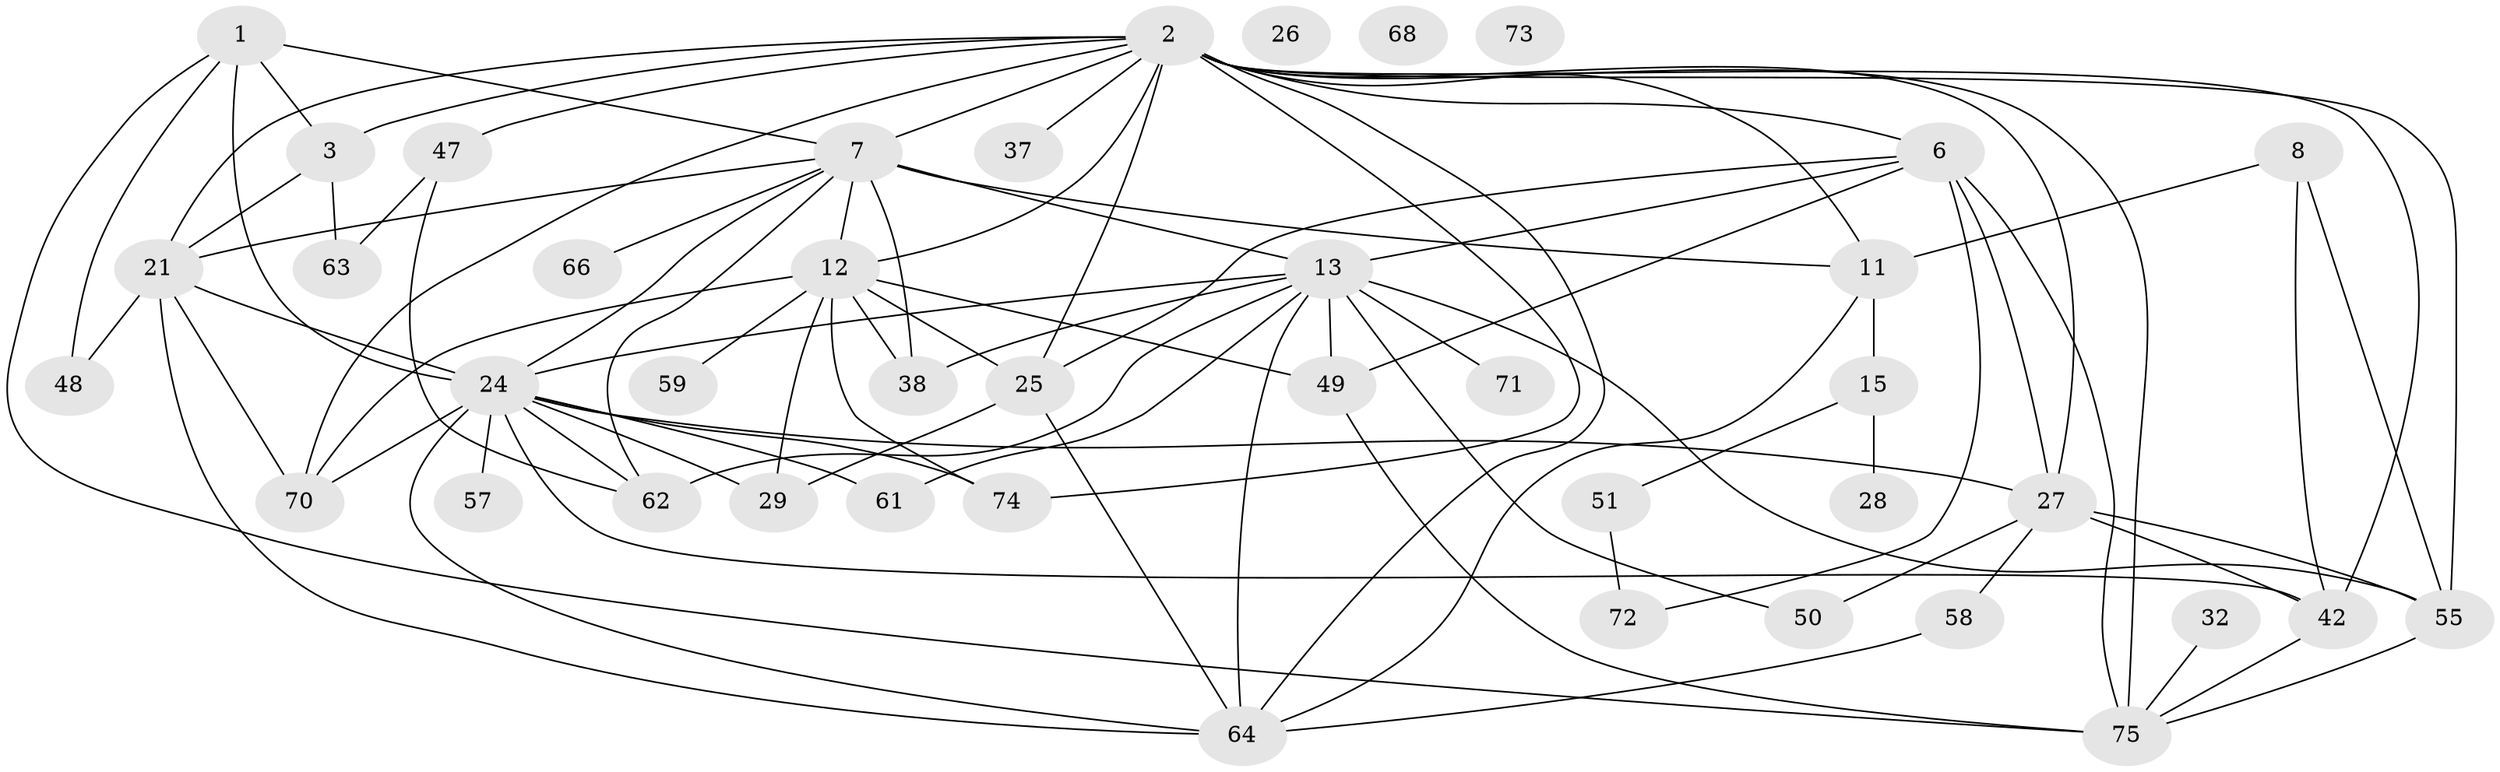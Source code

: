 // original degree distribution, {2: 0.21428571428571427, 5: 0.15476190476190477, 4: 0.2261904761904762, 3: 0.14285714285714285, 7: 0.03571428571428571, 8: 0.011904761904761904, 0: 0.03571428571428571, 1: 0.13095238095238096, 6: 0.03571428571428571, 9: 0.011904761904761904}
// Generated by graph-tools (version 1.1) at 2025/13/03/09/25 04:13:04]
// undirected, 42 vertices, 87 edges
graph export_dot {
graph [start="1"]
  node [color=gray90,style=filled];
  1 [super="+5"];
  2 [super="+78+9+4"];
  3;
  6 [super="+35+20"];
  7 [super="+16+34+31"];
  8 [super="+52+36"];
  11 [super="+19"];
  12 [super="+40+60"];
  13 [super="+43+18+14"];
  15 [super="+30"];
  21 [super="+23+22+44"];
  24 [super="+45+80"];
  25 [super="+56+33"];
  26;
  27 [super="+82+53"];
  28;
  29 [super="+41"];
  32 [super="+39"];
  37;
  38;
  42 [super="+84"];
  47;
  48;
  49 [super="+54"];
  50;
  51;
  55;
  57;
  58 [super="+69"];
  59;
  61;
  62;
  63 [super="+65"];
  64;
  66;
  68;
  70;
  71;
  72;
  73;
  74;
  75 [super="+76"];
  1 -- 48;
  1 -- 3;
  1 -- 7;
  1 -- 24;
  1 -- 75;
  2 -- 42;
  2 -- 12;
  2 -- 7 [weight=2];
  2 -- 11;
  2 -- 47;
  2 -- 75;
  2 -- 37;
  2 -- 21 [weight=2];
  2 -- 64;
  2 -- 3;
  2 -- 70;
  2 -- 6;
  2 -- 74;
  2 -- 55;
  2 -- 25;
  2 -- 27 [weight=2];
  3 -- 21;
  3 -- 63;
  6 -- 49;
  6 -- 72;
  6 -- 13;
  6 -- 27 [weight=2];
  6 -- 75;
  6 -- 25;
  7 -- 66;
  7 -- 38;
  7 -- 62;
  7 -- 12;
  7 -- 21;
  7 -- 11 [weight=2];
  7 -- 24;
  7 -- 13;
  8 -- 11;
  8 -- 42;
  8 -- 55;
  11 -- 64;
  11 -- 15;
  12 -- 38;
  12 -- 49;
  12 -- 25 [weight=2];
  12 -- 74;
  12 -- 59;
  12 -- 70;
  12 -- 29;
  13 -- 64;
  13 -- 50;
  13 -- 38;
  13 -- 61;
  13 -- 55 [weight=2];
  13 -- 71;
  13 -- 62;
  13 -- 49;
  13 -- 24;
  15 -- 28;
  15 -- 51;
  21 -- 48;
  21 -- 70;
  21 -- 64;
  21 -- 24 [weight=3];
  24 -- 64;
  24 -- 42;
  24 -- 61;
  24 -- 57;
  24 -- 27;
  24 -- 29 [weight=2];
  24 -- 62;
  24 -- 74;
  24 -- 70;
  25 -- 64;
  25 -- 29;
  27 -- 50;
  27 -- 55;
  27 -- 42;
  27 -- 58;
  32 -- 75;
  42 -- 75;
  47 -- 62;
  47 -- 63;
  49 -- 75;
  51 -- 72;
  55 -- 75;
  58 -- 64;
}
